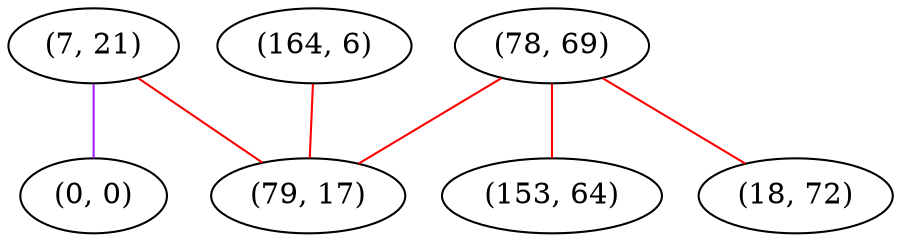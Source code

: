 graph "" {
"(7, 21)";
"(164, 6)";
"(78, 69)";
"(153, 64)";
"(0, 0)";
"(18, 72)";
"(79, 17)";
"(7, 21)" -- "(0, 0)"  [color=purple, key=0, weight=4];
"(7, 21)" -- "(79, 17)"  [color=red, key=0, weight=1];
"(164, 6)" -- "(79, 17)"  [color=red, key=0, weight=1];
"(78, 69)" -- "(18, 72)"  [color=red, key=0, weight=1];
"(78, 69)" -- "(153, 64)"  [color=red, key=0, weight=1];
"(78, 69)" -- "(79, 17)"  [color=red, key=0, weight=1];
}
